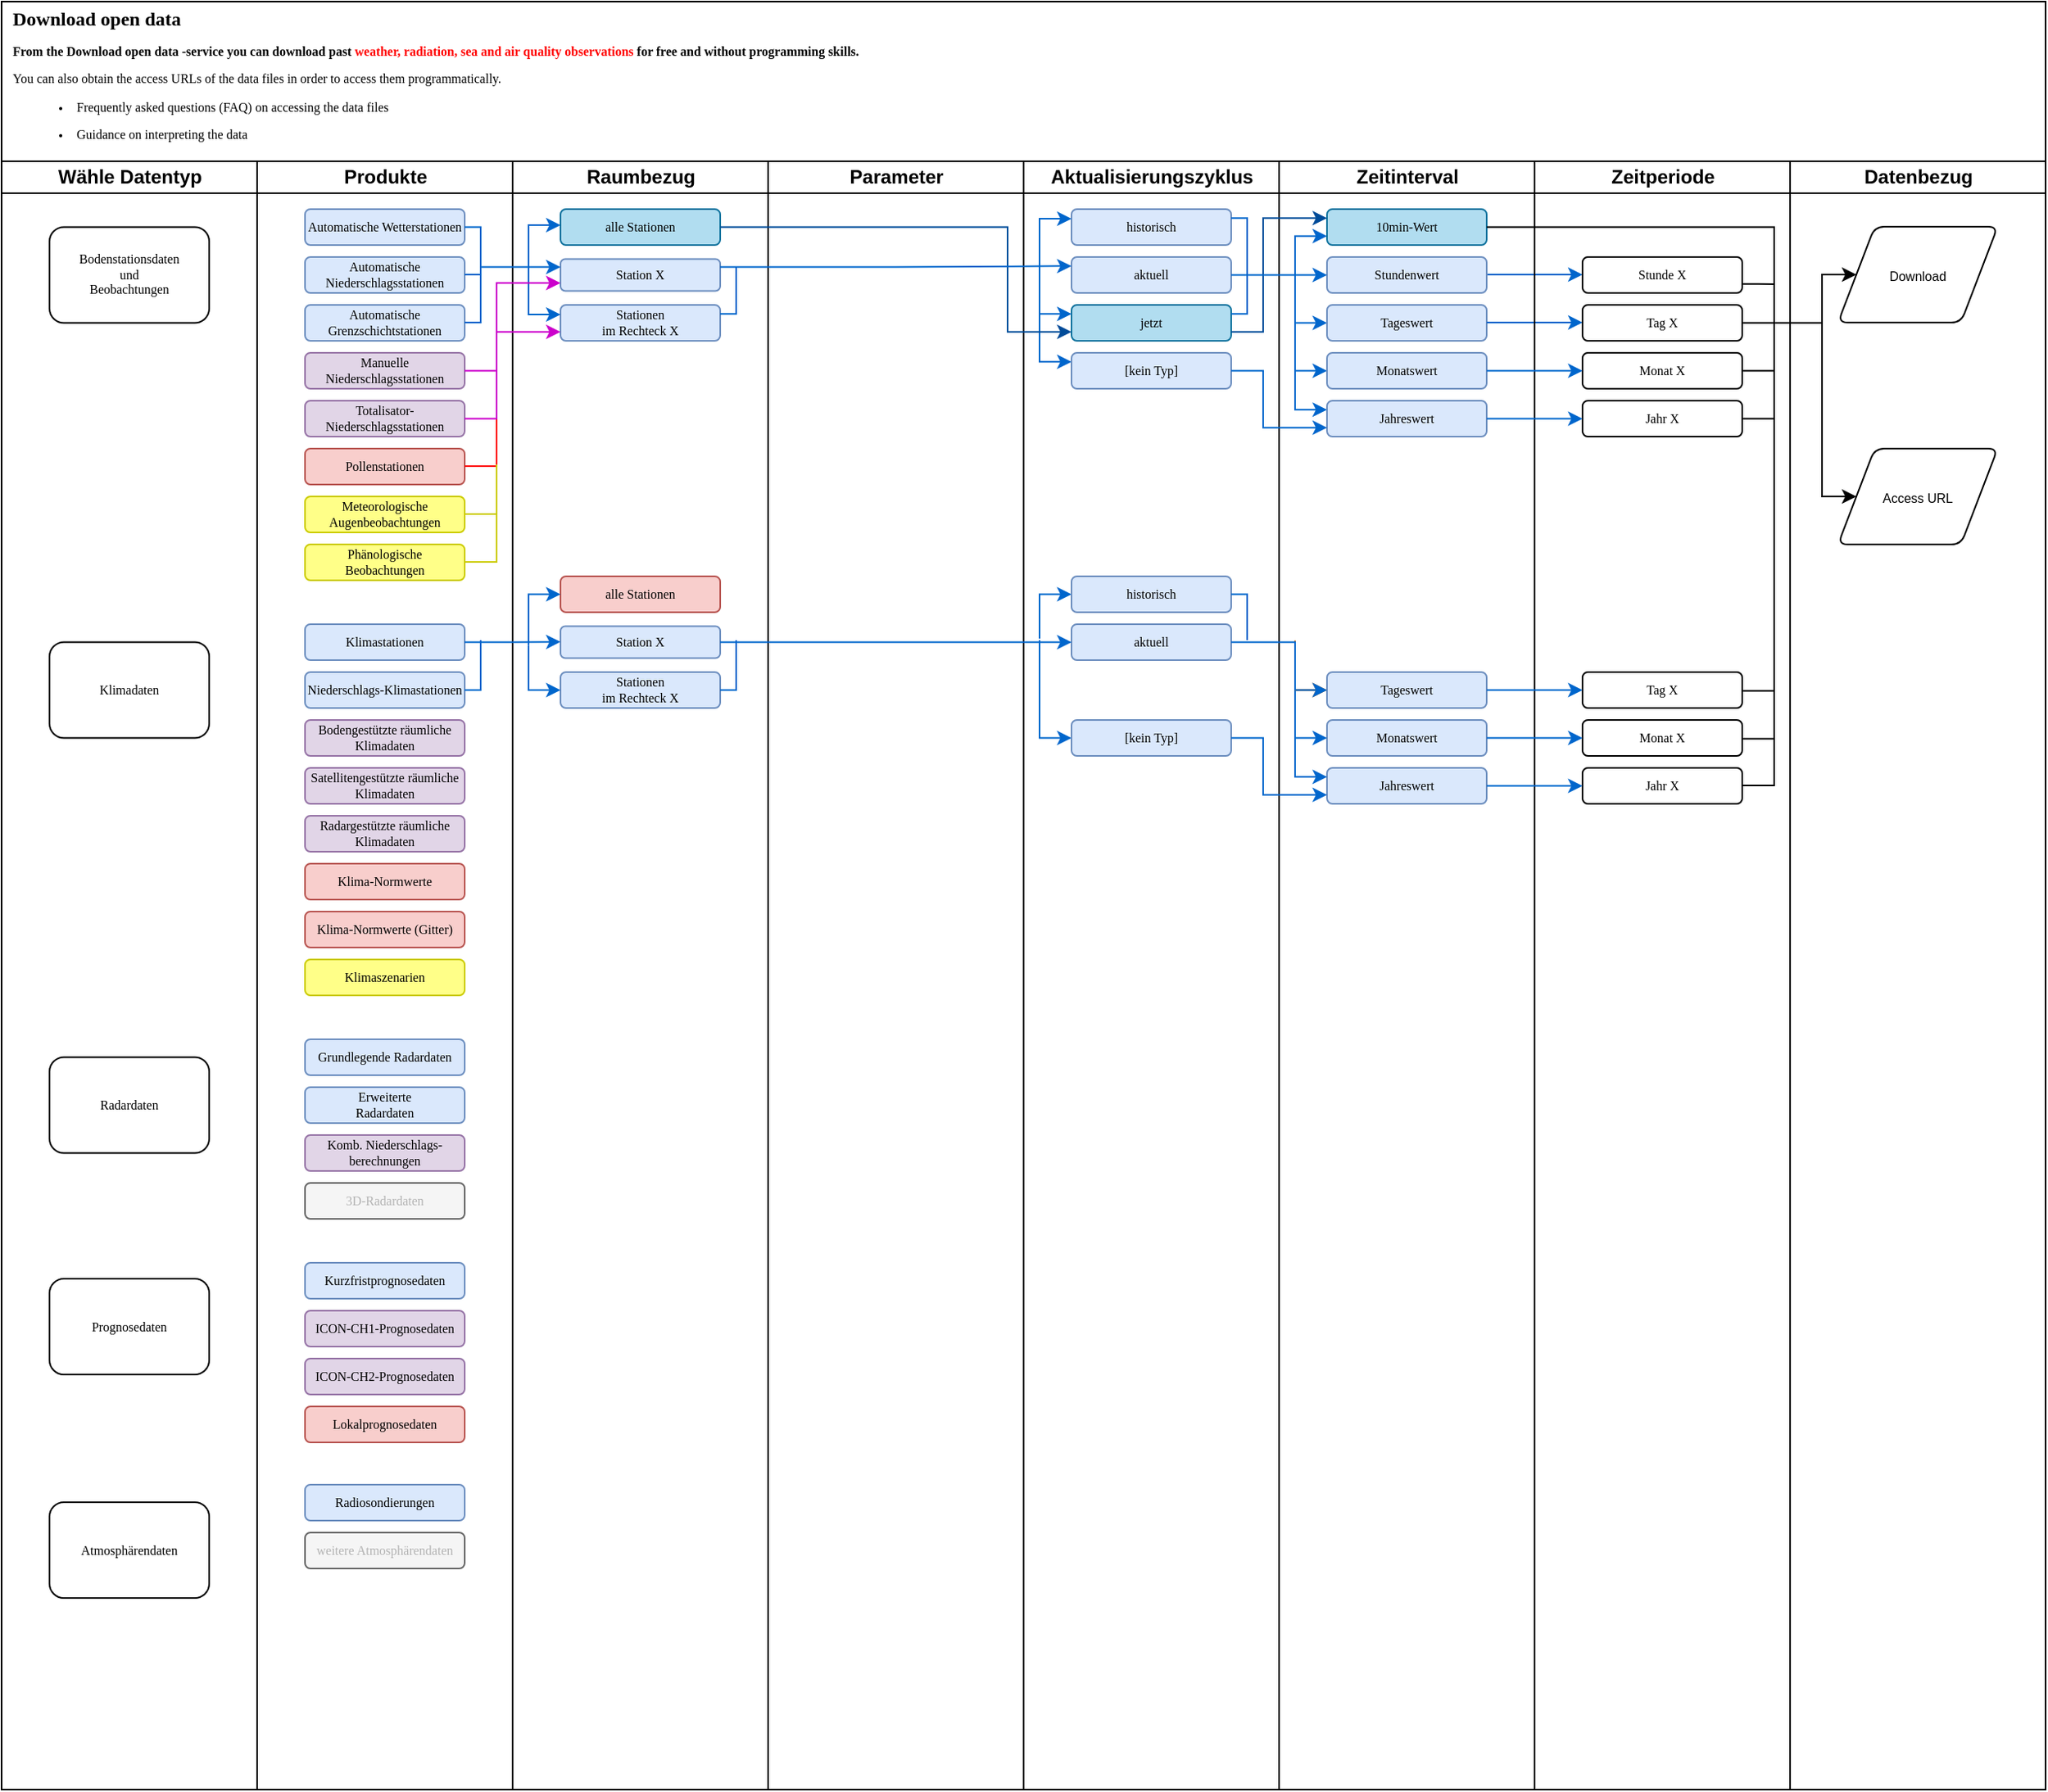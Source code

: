 <mxfile version="24.6.2" type="github">
  <diagram name="Page-1" id="74e2e168-ea6b-b213-b513-2b3c1d86103e">
    <mxGraphModel dx="713" dy="457" grid="1" gridSize="10" guides="1" tooltips="1" connect="1" arrows="1" fold="1" page="1" pageScale="1" pageWidth="1654" pageHeight="1169" background="none" math="0" shadow="0">
      <root>
        <mxCell id="0" />
        <mxCell id="1" parent="0" />
        <mxCell id="77e6c97f196da883-1" value="&lt;div align=&quot;left&quot; style=&quot;font-size: 12px;&quot;&gt;Download open data&lt;br&gt;&lt;/div&gt;&lt;div align=&quot;left&quot;&gt;&lt;div data-v-5ff86223=&quot;&quot; style=&quot;display:;&quot;&gt;&lt;p data-v-5ff86223=&quot;&quot;&gt;&lt;span data-v-5ff86223=&quot;&quot;&gt;From the&lt;/span&gt; Download open data -service&lt;strong data-v-5ff86223=&quot;&quot;&gt; you can download past &lt;font color=&quot;#ff0000&quot;&gt;weather, radiation, sea and air quality observations&lt;/font&gt; for free and without programming skills. &lt;/strong&gt;&lt;/p&gt;&lt;/div&gt; &lt;p data-v-5ff86223=&quot;&quot;&gt;&lt;span style=&quot;font-weight: normal;&quot;&gt;You can also obtain the access URLs of the data files in order to access them programmatically.&lt;br&gt;&lt;/span&gt;&lt;/p&gt;&lt;ul data-v-5ff86223=&quot;&quot;&gt;&lt;li data-v-5ff86223=&quot;&quot;&gt;&lt;p data-v-5ff86223=&quot;&quot;&gt;&lt;span style=&quot;font-weight: normal;&quot;&gt;Frequently asked questions (FAQ) on accessing the data files&lt;/span&gt;&lt;/p&gt;&lt;/li&gt;&lt;li data-v-5ff86223=&quot;&quot;&gt;&lt;p data-v-5ff86223=&quot;&quot;&gt;&lt;span style=&quot;font-weight: normal;&quot;&gt;Guidance on interpreting the data&lt;/span&gt;&lt;/p&gt;&lt;/li&gt;&lt;/ul&gt;&lt;/div&gt;" style="swimlane;html=1;childLayout=stackLayout;startSize=100;rounded=0;shadow=0;labelBackgroundColor=none;strokeWidth=1;fontFamily=Verdana;fontSize=8;align=left;spacingLeft=5;" parent="1" vertex="1">
          <mxGeometry x="110" y="40" width="1280" height="1120" as="geometry" />
        </mxCell>
        <mxCell id="77e6c97f196da883-2" value="Wähle Datentyp" style="swimlane;html=1;startSize=20;strokeColor=#000000;" parent="77e6c97f196da883-1" vertex="1">
          <mxGeometry y="100" width="160" height="1020" as="geometry">
            <mxRectangle y="20" width="40" height="730" as="alternateBounds" />
          </mxGeometry>
        </mxCell>
        <mxCell id="77e6c97f196da883-8" value="&lt;p&gt;Bodenstationsdaten &lt;br&gt;und &lt;br&gt;Beobachtungen&lt;/p&gt;" style="rounded=1;whiteSpace=wrap;html=1;shadow=0;labelBackgroundColor=none;strokeWidth=1;fontFamily=Verdana;fontSize=8;align=center;" parent="77e6c97f196da883-2" vertex="1">
          <mxGeometry x="30" y="41.25" width="100" height="60" as="geometry" />
        </mxCell>
        <mxCell id="77e6c97f196da883-9" value="Klimadaten" style="rounded=1;whiteSpace=wrap;html=1;shadow=0;labelBackgroundColor=none;strokeWidth=1;fontFamily=Verdana;fontSize=8;align=center;" parent="77e6c97f196da883-2" vertex="1">
          <mxGeometry x="30" y="301.25" width="100" height="60" as="geometry" />
        </mxCell>
        <mxCell id="77e6c97f196da883-10" value="Atmosphärendaten" style="rounded=1;whiteSpace=wrap;html=1;shadow=0;labelBackgroundColor=none;strokeWidth=1;fontFamily=Verdana;fontSize=8;align=center;" parent="77e6c97f196da883-2" vertex="1">
          <mxGeometry x="30" y="840" width="100" height="60" as="geometry" />
        </mxCell>
        <mxCell id="Gesd-R931Vldo4rdQ83H-10" value="Radardaten" style="rounded=1;whiteSpace=wrap;html=1;shadow=0;labelBackgroundColor=none;strokeWidth=1;fontFamily=Verdana;fontSize=8;align=center;" parent="77e6c97f196da883-2" vertex="1">
          <mxGeometry x="30" y="561.25" width="100" height="60" as="geometry" />
        </mxCell>
        <mxCell id="Gesd-R931Vldo4rdQ83H-11" value="Prognosedaten" style="rounded=1;whiteSpace=wrap;html=1;shadow=0;labelBackgroundColor=none;strokeWidth=1;fontFamily=Verdana;fontSize=8;align=center;" parent="77e6c97f196da883-2" vertex="1">
          <mxGeometry x="30" y="700" width="100" height="60" as="geometry" />
        </mxCell>
        <mxCell id="77e6c97f196da883-33" style="edgeStyle=orthogonalEdgeStyle;rounded=1;html=1;labelBackgroundColor=none;startArrow=none;startFill=0;startSize=5;endArrow=classicThin;endFill=1;endSize=5;jettySize=auto;orthogonalLoop=1;strokeWidth=1;fontFamily=Verdana;fontSize=8" parent="77e6c97f196da883-1" edge="1">
          <mxGeometry relative="1" as="geometry">
            <mxPoint x="440" y="370" as="sourcePoint" />
          </mxGeometry>
        </mxCell>
        <mxCell id="77e6c97f196da883-39" style="edgeStyle=orthogonalEdgeStyle;rounded=1;html=1;labelBackgroundColor=none;startArrow=none;startFill=0;startSize=5;endArrow=classicThin;endFill=1;endSize=5;jettySize=auto;orthogonalLoop=1;strokeWidth=1;fontFamily=Verdana;fontSize=8" parent="77e6c97f196da883-1" edge="1">
          <mxGeometry relative="1" as="geometry">
            <mxPoint x="830" y="770" as="targetPoint" />
          </mxGeometry>
        </mxCell>
        <mxCell id="77e6c97f196da883-40" style="edgeStyle=orthogonalEdgeStyle;rounded=1;html=1;labelBackgroundColor=none;startArrow=none;startFill=0;startSize=5;endArrow=classicThin;endFill=1;endSize=5;jettySize=auto;orthogonalLoop=1;strokeWidth=1;fontFamily=Verdana;fontSize=8" parent="77e6c97f196da883-1" edge="1">
          <mxGeometry relative="1" as="geometry">
            <mxPoint x="930" y="770" as="sourcePoint" />
          </mxGeometry>
        </mxCell>
        <mxCell id="107ba76e4e335f99-1" style="edgeStyle=orthogonalEdgeStyle;rounded=1;html=1;labelBackgroundColor=none;startArrow=none;startFill=0;startSize=5;endArrow=classicThin;endFill=1;endSize=5;jettySize=auto;orthogonalLoop=1;strokeWidth=1;fontFamily=Verdana;fontSize=8" parent="77e6c97f196da883-1" edge="1">
          <mxGeometry relative="1" as="geometry">
            <mxPoint x="610" y="530" as="sourcePoint" />
          </mxGeometry>
        </mxCell>
        <mxCell id="107ba76e4e335f99-2" style="edgeStyle=orthogonalEdgeStyle;rounded=1;html=1;labelBackgroundColor=none;startArrow=none;startFill=0;startSize=5;endArrow=classicThin;endFill=1;endSize=5;jettySize=auto;orthogonalLoop=1;strokeWidth=1;fontFamily=Verdana;fontSize=8" parent="77e6c97f196da883-1" edge="1">
          <mxGeometry relative="1" as="geometry">
            <Array as="points">
              <mxPoint x="660" y="610" />
              <mxPoint x="660" y="550" />
              <mxPoint x="400" y="550" />
            </Array>
            <mxPoint x="400" y="660" as="targetPoint" />
          </mxGeometry>
        </mxCell>
        <mxCell id="107ba76e4e335f99-3" style="edgeStyle=orthogonalEdgeStyle;rounded=1;html=1;labelBackgroundColor=none;startArrow=none;startFill=0;startSize=5;endArrow=classicThin;endFill=1;endSize=5;jettySize=auto;orthogonalLoop=1;strokeColor=#000000;strokeWidth=1;fontFamily=Verdana;fontSize=8;fontColor=#000000;" parent="77e6c97f196da883-1" edge="1">
          <mxGeometry relative="1" as="geometry">
            <mxPoint x="610" y="690" as="targetPoint" />
          </mxGeometry>
        </mxCell>
        <mxCell id="107ba76e4e335f99-6" style="edgeStyle=orthogonalEdgeStyle;rounded=1;html=1;labelBackgroundColor=none;startArrow=none;startFill=0;startSize=5;endArrow=classicThin;endFill=1;endSize=5;jettySize=auto;orthogonalLoop=1;strokeWidth=1;fontFamily=Verdana;fontSize=8" parent="77e6c97f196da883-1" edge="1">
          <mxGeometry relative="1" as="geometry">
            <mxPoint x="450" y="690" as="sourcePoint" />
          </mxGeometry>
        </mxCell>
        <mxCell id="77e6c97f196da883-3" value="Produkte" style="swimlane;html=1;startSize=20;strokeColor=#000000;" parent="77e6c97f196da883-1" vertex="1">
          <mxGeometry x="160" y="100" width="160" height="1020" as="geometry">
            <mxRectangle x="160" y="100" width="50" height="1020" as="alternateBounds" />
          </mxGeometry>
        </mxCell>
        <mxCell id="77e6c97f196da883-11" value="&lt;p&gt;Automatische Niederschlagsstationen&lt;/p&gt;" style="rounded=1;whiteSpace=wrap;html=1;shadow=0;labelBackgroundColor=none;strokeWidth=1;fontFamily=Verdana;fontSize=8;align=center;verticalAlign=middle;spacing=2;fillColor=#dae8fc;strokeColor=#6c8ebf;" parent="77e6c97f196da883-3" vertex="1">
          <mxGeometry x="30" y="60" width="100" height="22.5" as="geometry" />
        </mxCell>
        <mxCell id="Gesd-R931Vldo4rdQ83H-12" value="&lt;p&gt;Automatische Wetterstationen&lt;/p&gt;" style="rounded=1;whiteSpace=wrap;html=1;shadow=0;labelBackgroundColor=none;strokeWidth=1;fontFamily=Verdana;fontSize=8;align=center;verticalAlign=middle;spacing=2;fillColor=#dae8fc;strokeColor=#6c8ebf;" parent="77e6c97f196da883-3" vertex="1">
          <mxGeometry x="30" y="30" width="100" height="22.5" as="geometry" />
        </mxCell>
        <mxCell id="Gesd-R931Vldo4rdQ83H-13" value="&lt;p&gt;Automatische Grenzschichtstationen&lt;/p&gt;" style="rounded=1;whiteSpace=wrap;html=1;shadow=0;labelBackgroundColor=none;strokeWidth=1;fontFamily=Verdana;fontSize=8;align=center;verticalAlign=middle;spacing=2;fillColor=#dae8fc;strokeColor=#6c8ebf;" parent="77e6c97f196da883-3" vertex="1">
          <mxGeometry x="30" y="90" width="100" height="22.5" as="geometry" />
        </mxCell>
        <mxCell id="Gesd-R931Vldo4rdQ83H-14" value="&lt;p&gt;Manuelle Niederschlagsstationen&lt;/p&gt;" style="rounded=1;whiteSpace=wrap;html=1;shadow=0;labelBackgroundColor=none;strokeWidth=1;fontFamily=Verdana;fontSize=8;align=center;verticalAlign=middle;spacing=2;fillColor=#e1d5e7;strokeColor=#9673a6;" parent="77e6c97f196da883-3" vertex="1">
          <mxGeometry x="30" y="120" width="100" height="22.5" as="geometry" />
        </mxCell>
        <mxCell id="Gesd-R931Vldo4rdQ83H-15" value="&lt;p&gt;Totalisator- Niederschlagsstationen&lt;/p&gt;&lt;p&gt;&lt;/p&gt;" style="rounded=1;whiteSpace=wrap;html=1;shadow=0;labelBackgroundColor=none;strokeWidth=1;fontFamily=Verdana;fontSize=8;align=center;verticalAlign=middle;spacing=2;fillColor=#e1d5e7;strokeColor=#9673a6;" parent="77e6c97f196da883-3" vertex="1">
          <mxGeometry x="30" y="150" width="100" height="22.5" as="geometry" />
        </mxCell>
        <mxCell id="Gesd-R931Vldo4rdQ83H-16" value="Pollenstationen" style="rounded=1;whiteSpace=wrap;html=1;shadow=0;labelBackgroundColor=none;strokeWidth=1;fontFamily=Verdana;fontSize=8;align=center;verticalAlign=middle;spacing=2;fillColor=#f8cecc;strokeColor=#b85450;" parent="77e6c97f196da883-3" vertex="1">
          <mxGeometry x="30" y="180" width="100" height="22.5" as="geometry" />
        </mxCell>
        <mxCell id="Gesd-R931Vldo4rdQ83H-17" value="&lt;p&gt;Meteorologische Augenbeobachtungen&lt;br&gt;&lt;/p&gt;&lt;p&gt;&lt;/p&gt;" style="rounded=1;whiteSpace=wrap;html=1;shadow=0;labelBackgroundColor=none;strokeWidth=1;fontFamily=Verdana;fontSize=8;align=center;verticalAlign=middle;spacing=2;fillColor=#ffff88;strokeColor=#CCCC00;" parent="77e6c97f196da883-3" vertex="1">
          <mxGeometry x="30" y="210" width="100" height="22.5" as="geometry" />
        </mxCell>
        <mxCell id="Gesd-R931Vldo4rdQ83H-18" value="Phänologische Beobachtungen" style="rounded=1;whiteSpace=wrap;html=1;shadow=0;labelBackgroundColor=none;strokeWidth=1;fontFamily=Verdana;fontSize=8;align=center;verticalAlign=middle;spacing=2;fillColor=#ffff88;strokeColor=#CCCC00;" parent="77e6c97f196da883-3" vertex="1">
          <mxGeometry x="30" y="240" width="100" height="22.5" as="geometry" />
        </mxCell>
        <mxCell id="Gesd-R931Vldo4rdQ83H-27" value="Niederschlags-Klimastationen" style="rounded=1;whiteSpace=wrap;html=1;shadow=0;labelBackgroundColor=none;strokeWidth=1;fontFamily=Verdana;fontSize=8;align=center;verticalAlign=middle;spacing=2;fillColor=#dae8fc;strokeColor=#6c8ebf;" parent="77e6c97f196da883-3" vertex="1">
          <mxGeometry x="30" y="320" width="100" height="22.5" as="geometry" />
        </mxCell>
        <mxCell id="Gesd-R931Vldo4rdQ83H-28" value="&lt;p&gt;Klimastationen&lt;/p&gt;" style="rounded=1;whiteSpace=wrap;html=1;shadow=0;labelBackgroundColor=none;strokeWidth=1;fontFamily=Verdana;fontSize=8;align=center;verticalAlign=middle;spacing=2;fillColor=#dae8fc;strokeColor=#6c8ebf;" parent="77e6c97f196da883-3" vertex="1">
          <mxGeometry x="30" y="290" width="100" height="22.5" as="geometry" />
        </mxCell>
        <mxCell id="Gesd-R931Vldo4rdQ83H-29" value="&lt;p&gt;Bodengestützte räumliche Klimadaten&lt;br&gt;&lt;/p&gt;" style="rounded=1;whiteSpace=wrap;html=1;shadow=0;labelBackgroundColor=none;strokeWidth=1;fontFamily=Verdana;fontSize=8;align=center;verticalAlign=middle;spacing=2;fillColor=#e1d5e7;strokeColor=#9673a6;" parent="77e6c97f196da883-3" vertex="1">
          <mxGeometry x="30" y="350" width="100" height="22.5" as="geometry" />
        </mxCell>
        <mxCell id="Gesd-R931Vldo4rdQ83H-30" value="&lt;p&gt;Satellitengestützte räumliche Klimadaten&lt;/p&gt;" style="rounded=1;whiteSpace=wrap;html=1;shadow=0;labelBackgroundColor=none;strokeWidth=1;fontFamily=Verdana;fontSize=8;align=center;verticalAlign=middle;spacing=2;fillColor=#e1d5e7;strokeColor=#9673a6;" parent="77e6c97f196da883-3" vertex="1">
          <mxGeometry x="30" y="380" width="100" height="22.5" as="geometry" />
        </mxCell>
        <mxCell id="Gesd-R931Vldo4rdQ83H-31" value="&lt;p&gt;Radargestützte räumliche Klimadaten&lt;/p&gt;&lt;p&gt;&lt;/p&gt;" style="rounded=1;whiteSpace=wrap;html=1;shadow=0;labelBackgroundColor=none;strokeWidth=1;fontFamily=Verdana;fontSize=8;align=center;verticalAlign=middle;spacing=2;fillColor=#e1d5e7;strokeColor=#9673a6;" parent="77e6c97f196da883-3" vertex="1">
          <mxGeometry x="30" y="410" width="100" height="22.5" as="geometry" />
        </mxCell>
        <mxCell id="Gesd-R931Vldo4rdQ83H-32" value="Klima-Normwerte" style="rounded=1;whiteSpace=wrap;html=1;shadow=0;labelBackgroundColor=none;strokeWidth=1;fontFamily=Verdana;fontSize=8;align=center;verticalAlign=middle;spacing=2;fillColor=#f8cecc;strokeColor=#b85450;" parent="77e6c97f196da883-3" vertex="1">
          <mxGeometry x="30" y="440" width="100" height="22.5" as="geometry" />
        </mxCell>
        <mxCell id="Gesd-R931Vldo4rdQ83H-33" value="&lt;p&gt;Klima-Normwerte (Gitter) &lt;br&gt;&lt;/p&gt;&lt;p&gt;&lt;/p&gt;" style="rounded=1;whiteSpace=wrap;html=1;shadow=0;labelBackgroundColor=none;strokeWidth=1;fontFamily=Verdana;fontSize=8;align=center;verticalAlign=middle;spacing=2;fillColor=#f8cecc;strokeColor=#b85450;" parent="77e6c97f196da883-3" vertex="1">
          <mxGeometry x="30" y="470" width="100" height="22.5" as="geometry" />
        </mxCell>
        <mxCell id="Gesd-R931Vldo4rdQ83H-34" value="Klimaszenarien" style="rounded=1;whiteSpace=wrap;html=1;shadow=0;labelBackgroundColor=none;strokeWidth=1;fontFamily=Verdana;fontSize=8;align=center;verticalAlign=middle;spacing=2;fillColor=#ffff88;strokeColor=#CCCC00;" parent="77e6c97f196da883-3" vertex="1">
          <mxGeometry x="30" y="500" width="100" height="22.5" as="geometry" />
        </mxCell>
        <mxCell id="Gesd-R931Vldo4rdQ83H-45" value="Erweiterte &lt;br&gt;Radardaten" style="rounded=1;whiteSpace=wrap;html=1;shadow=0;labelBackgroundColor=none;strokeWidth=1;fontFamily=Verdana;fontSize=8;align=center;verticalAlign=middle;spacing=2;fillColor=#dae8fc;strokeColor=#6c8ebf;" parent="77e6c97f196da883-3" vertex="1">
          <mxGeometry x="30" y="580" width="100" height="22.5" as="geometry" />
        </mxCell>
        <mxCell id="Gesd-R931Vldo4rdQ83H-46" value="&lt;p&gt;Grundlegende Radardaten&lt;br&gt;&lt;/p&gt;" style="rounded=1;whiteSpace=wrap;html=1;shadow=0;labelBackgroundColor=none;strokeWidth=1;fontFamily=Verdana;fontSize=8;align=center;verticalAlign=middle;spacing=2;fillColor=#dae8fc;strokeColor=#6c8ebf;" parent="77e6c97f196da883-3" vertex="1">
          <mxGeometry x="30" y="550" width="100" height="22.5" as="geometry" />
        </mxCell>
        <mxCell id="Gesd-R931Vldo4rdQ83H-47" value="&lt;p&gt;Komb. Niederschlags-berechnungen&lt;br&gt;&lt;/p&gt;" style="rounded=1;whiteSpace=wrap;html=1;shadow=0;labelBackgroundColor=none;strokeWidth=1;fontFamily=Verdana;fontSize=8;align=center;verticalAlign=middle;spacing=2;fillColor=#e1d5e7;strokeColor=#9673a6;" parent="77e6c97f196da883-3" vertex="1">
          <mxGeometry x="30" y="610" width="100" height="22.5" as="geometry" />
        </mxCell>
        <mxCell id="Gesd-R931Vldo4rdQ83H-48" value="&lt;font color=&quot;#b3b3b3&quot;&gt;3D-Radardaten&lt;/font&gt;" style="rounded=1;whiteSpace=wrap;html=1;shadow=0;labelBackgroundColor=none;strokeWidth=1;fontFamily=Verdana;fontSize=8;align=center;verticalAlign=middle;spacing=2;strokeColor=#666666;fillColor=#f5f5f5;fontColor=#333333;" parent="77e6c97f196da883-3" vertex="1">
          <mxGeometry x="30" y="640" width="100" height="22.5" as="geometry" />
        </mxCell>
        <mxCell id="Gesd-R931Vldo4rdQ83H-53" value="ICON-CH1-Prognosedaten" style="rounded=1;whiteSpace=wrap;html=1;shadow=0;labelBackgroundColor=none;strokeWidth=1;fontFamily=Verdana;fontSize=8;align=center;verticalAlign=middle;spacing=2;fillColor=#e1d5e7;strokeColor=#9673a6;" parent="77e6c97f196da883-3" vertex="1">
          <mxGeometry x="30" y="720" width="100" height="22.5" as="geometry" />
        </mxCell>
        <mxCell id="Gesd-R931Vldo4rdQ83H-54" value="&lt;p&gt;Kurzfristprognosedaten&lt;/p&gt;" style="rounded=1;whiteSpace=wrap;html=1;shadow=0;labelBackgroundColor=none;strokeWidth=1;fontFamily=Verdana;fontSize=8;align=center;verticalAlign=middle;spacing=2;fillColor=#dae8fc;strokeColor=#6c8ebf;" parent="77e6c97f196da883-3" vertex="1">
          <mxGeometry x="30" y="690" width="100" height="22.5" as="geometry" />
        </mxCell>
        <mxCell id="Gesd-R931Vldo4rdQ83H-55" value="&lt;p&gt;ICON-CH2-Prognosedaten&lt;/p&gt;" style="rounded=1;whiteSpace=wrap;html=1;shadow=0;labelBackgroundColor=none;strokeWidth=1;fontFamily=Verdana;fontSize=8;align=center;verticalAlign=middle;spacing=2;fillColor=#e1d5e7;strokeColor=#9673a6;" parent="77e6c97f196da883-3" vertex="1">
          <mxGeometry x="30" y="750" width="100" height="22.5" as="geometry" />
        </mxCell>
        <mxCell id="Gesd-R931Vldo4rdQ83H-56" value="&lt;p&gt;Lokalprognosedaten&lt;/p&gt;" style="rounded=1;whiteSpace=wrap;html=1;shadow=0;labelBackgroundColor=none;strokeWidth=1;fontFamily=Verdana;fontSize=8;align=center;verticalAlign=middle;spacing=2;fillColor=#f8cecc;strokeColor=#b85450;" parent="77e6c97f196da883-3" vertex="1">
          <mxGeometry x="30" y="780" width="100" height="22.5" as="geometry" />
        </mxCell>
        <mxCell id="Gesd-R931Vldo4rdQ83H-61" value="Radiosondierungen" style="rounded=1;whiteSpace=wrap;html=1;shadow=0;labelBackgroundColor=none;strokeWidth=1;fontFamily=Verdana;fontSize=8;align=center;verticalAlign=middle;spacing=2;fillColor=#dae8fc;strokeColor=#6c8ebf;" parent="77e6c97f196da883-3" vertex="1">
          <mxGeometry x="30" y="829" width="100" height="22.5" as="geometry" />
        </mxCell>
        <mxCell id="Gesd-R931Vldo4rdQ83H-62" value="&lt;font color=&quot;#b3b3b3&quot;&gt;weitere Atmosphärendaten&lt;br&gt;&lt;/font&gt;" style="rounded=1;whiteSpace=wrap;html=1;shadow=0;labelBackgroundColor=none;strokeWidth=1;fontFamily=Verdana;fontSize=8;align=center;verticalAlign=middle;spacing=2;strokeColor=#666666;fillColor=#f5f5f5;fontColor=#333333;" parent="77e6c97f196da883-3" vertex="1">
          <mxGeometry x="30" y="859" width="100" height="22.5" as="geometry" />
        </mxCell>
        <mxCell id="Gesd-R931Vldo4rdQ83H-175" value="" style="edgeStyle=orthogonalEdgeStyle;rounded=0;orthogonalLoop=1;jettySize=auto;html=1;strokeColor=#0066CC;exitX=1;exitY=0.5;exitDx=0;exitDy=0;endArrow=none;endFill=0;" parent="77e6c97f196da883-3" edge="1">
          <mxGeometry relative="1" as="geometry">
            <mxPoint x="130" y="101" as="sourcePoint" />
            <mxPoint x="140" y="60" as="targetPoint" />
            <Array as="points">
              <mxPoint x="140" y="101" />
            </Array>
          </mxGeometry>
        </mxCell>
        <mxCell id="Gesd-R931Vldo4rdQ83H-176" value="" style="edgeStyle=orthogonalEdgeStyle;rounded=0;orthogonalLoop=1;jettySize=auto;html=1;strokeColor=#0066CC;exitX=1;exitY=0.5;exitDx=0;exitDy=0;endArrow=none;endFill=0;" parent="77e6c97f196da883-3" edge="1">
          <mxGeometry relative="1" as="geometry">
            <mxPoint x="130" y="71" as="sourcePoint" />
            <mxPoint x="140" y="70" as="targetPoint" />
            <Array as="points">
              <mxPoint x="140" y="71" />
            </Array>
          </mxGeometry>
        </mxCell>
        <mxCell id="oGBFjUHGQKqJgaGiteJu-1" value="" style="edgeStyle=orthogonalEdgeStyle;rounded=0;orthogonalLoop=1;jettySize=auto;html=1;strokeColor=#FF0000;exitX=1;exitY=0.5;exitDx=0;exitDy=0;endArrow=none;endFill=0;" edge="1" parent="77e6c97f196da883-3">
          <mxGeometry relative="1" as="geometry">
            <mxPoint x="130" y="191" as="sourcePoint" />
            <mxPoint x="150" y="160" as="targetPoint" />
            <Array as="points">
              <mxPoint x="150" y="191" />
            </Array>
          </mxGeometry>
        </mxCell>
        <mxCell id="oGBFjUHGQKqJgaGiteJu-2" value="" style="edgeStyle=orthogonalEdgeStyle;rounded=0;orthogonalLoop=1;jettySize=auto;html=1;strokeColor=#CCCC00;exitX=1;exitY=0.5;exitDx=0;exitDy=0;endArrow=none;endFill=0;" edge="1" parent="77e6c97f196da883-3">
          <mxGeometry relative="1" as="geometry">
            <mxPoint x="130" y="221" as="sourcePoint" />
            <mxPoint x="150" y="190" as="targetPoint" />
            <Array as="points">
              <mxPoint x="150" y="221" />
            </Array>
          </mxGeometry>
        </mxCell>
        <mxCell id="oGBFjUHGQKqJgaGiteJu-3" value="" style="edgeStyle=orthogonalEdgeStyle;rounded=0;orthogonalLoop=1;jettySize=auto;html=1;strokeColor=#CCCC00;exitX=1;exitY=0.5;exitDx=0;exitDy=0;endArrow=none;endFill=0;" edge="1" parent="77e6c97f196da883-3">
          <mxGeometry relative="1" as="geometry">
            <mxPoint x="130" y="251" as="sourcePoint" />
            <mxPoint x="150" y="220" as="targetPoint" />
            <Array as="points">
              <mxPoint x="150" y="251" />
            </Array>
          </mxGeometry>
        </mxCell>
        <mxCell id="oGBFjUHGQKqJgaGiteJu-6" value="" style="edgeStyle=orthogonalEdgeStyle;rounded=0;orthogonalLoop=1;jettySize=auto;html=1;strokeColor=#0066CC;exitX=1;exitY=0.5;exitDx=0;exitDy=0;endArrow=none;endFill=0;" edge="1" parent="77e6c97f196da883-3" source="Gesd-R931Vldo4rdQ83H-27">
          <mxGeometry relative="1" as="geometry">
            <mxPoint x="130" y="331" as="sourcePoint" />
            <mxPoint x="140" y="300" as="targetPoint" />
            <Array as="points">
              <mxPoint x="140" y="331" />
            </Array>
          </mxGeometry>
        </mxCell>
        <mxCell id="77e6c97f196da883-4" value="Raumbezug" style="swimlane;html=1;startSize=20;strokeColor=#000000;" parent="77e6c97f196da883-1" vertex="1">
          <mxGeometry x="320" y="100" width="160" height="1020" as="geometry">
            <mxRectangle x="320" y="100" width="40" height="1020" as="alternateBounds" />
          </mxGeometry>
        </mxCell>
        <mxCell id="77e6c97f196da883-29" style="edgeStyle=orthogonalEdgeStyle;rounded=1;html=1;labelBackgroundColor=none;startArrow=none;startFill=0;startSize=5;endArrow=classicThin;endFill=1;endSize=5;jettySize=auto;orthogonalLoop=1;strokeWidth=1;fontFamily=Verdana;fontSize=8" parent="77e6c97f196da883-4" edge="1">
          <mxGeometry relative="1" as="geometry">
            <mxPoint x="80" y="220" as="sourcePoint" />
          </mxGeometry>
        </mxCell>
        <mxCell id="Gesd-R931Vldo4rdQ83H-116" value="alle Stationen" style="rounded=1;whiteSpace=wrap;html=1;shadow=0;labelBackgroundColor=none;strokeWidth=1;fontFamily=Verdana;fontSize=8;align=center;verticalAlign=middle;spacing=2;fillColor=#b1ddf0;strokeColor=#10739e;" parent="77e6c97f196da883-4" vertex="1">
          <mxGeometry x="30" y="30" width="100" height="22.5" as="geometry" />
        </mxCell>
        <mxCell id="Gesd-R931Vldo4rdQ83H-112" value="Station X" style="rounded=1;whiteSpace=wrap;html=1;shadow=0;labelBackgroundColor=none;strokeWidth=1;fontFamily=Verdana;fontSize=8;align=center;verticalAlign=middle;spacing=2;fillColor=#dae8fc;strokeColor=#6c8ebf;" parent="77e6c97f196da883-4" vertex="1">
          <mxGeometry x="30" y="61.25" width="100" height="20" as="geometry" />
        </mxCell>
        <mxCell id="Gesd-R931Vldo4rdQ83H-111" value="Stationen&lt;br&gt;im Rechteck X" style="rounded=1;whiteSpace=wrap;html=1;shadow=0;labelBackgroundColor=none;strokeWidth=1;fontFamily=Verdana;fontSize=8;align=center;verticalAlign=middle;spacing=2;fillColor=#dae8fc;strokeColor=#6c8ebf;" parent="77e6c97f196da883-4" vertex="1">
          <mxGeometry x="30" y="90" width="100" height="22.5" as="geometry" />
        </mxCell>
        <mxCell id="Gesd-R931Vldo4rdQ83H-170" value="" style="edgeStyle=orthogonalEdgeStyle;rounded=0;orthogonalLoop=1;jettySize=auto;html=1;entryX=0;entryY=0.25;entryDx=0;entryDy=0;strokeColor=#0066CC;" parent="77e6c97f196da883-4" edge="1" target="Gesd-R931Vldo4rdQ83H-111">
          <mxGeometry relative="1" as="geometry">
            <mxPoint x="10" y="70" as="sourcePoint" />
            <mxPoint x="30" y="100" as="targetPoint" />
            <Array as="points">
              <mxPoint x="10" y="96" />
              <mxPoint x="30" y="96" />
            </Array>
          </mxGeometry>
        </mxCell>
        <mxCell id="oGBFjUHGQKqJgaGiteJu-7" value="alle Stationen" style="rounded=1;whiteSpace=wrap;html=1;shadow=0;labelBackgroundColor=none;strokeWidth=1;fontFamily=Verdana;fontSize=8;align=center;verticalAlign=middle;spacing=2;fillColor=#f8cecc;strokeColor=#b85450;" vertex="1" parent="77e6c97f196da883-4">
          <mxGeometry x="30" y="260" width="100" height="22.5" as="geometry" />
        </mxCell>
        <mxCell id="oGBFjUHGQKqJgaGiteJu-8" value="Station X" style="rounded=1;whiteSpace=wrap;html=1;shadow=0;labelBackgroundColor=none;strokeWidth=1;fontFamily=Verdana;fontSize=8;align=center;verticalAlign=middle;spacing=2;fillColor=#dae8fc;strokeColor=#6c8ebf;" vertex="1" parent="77e6c97f196da883-4">
          <mxGeometry x="30" y="291.25" width="100" height="20" as="geometry" />
        </mxCell>
        <mxCell id="oGBFjUHGQKqJgaGiteJu-9" value="Stationen&lt;br&gt;im Rechteck X" style="rounded=1;whiteSpace=wrap;html=1;shadow=0;labelBackgroundColor=none;strokeWidth=1;fontFamily=Verdana;fontSize=8;align=center;verticalAlign=middle;spacing=2;fillColor=#dae8fc;strokeColor=#6c8ebf;" vertex="1" parent="77e6c97f196da883-4">
          <mxGeometry x="30" y="320" width="100" height="22.5" as="geometry" />
        </mxCell>
        <mxCell id="oGBFjUHGQKqJgaGiteJu-10" value="" style="edgeStyle=orthogonalEdgeStyle;rounded=0;orthogonalLoop=1;jettySize=auto;html=1;entryX=0;entryY=0.5;entryDx=0;entryDy=0;strokeColor=#0066CC;" edge="1" parent="77e6c97f196da883-4" target="oGBFjUHGQKqJgaGiteJu-9">
          <mxGeometry relative="1" as="geometry">
            <mxPoint x="10" y="303.25" as="sourcePoint" />
            <mxPoint x="30" y="329.25" as="targetPoint" />
            <Array as="points">
              <mxPoint x="10" y="331" />
            </Array>
          </mxGeometry>
        </mxCell>
        <mxCell id="oGBFjUHGQKqJgaGiteJu-11" value="" style="edgeStyle=orthogonalEdgeStyle;rounded=0;orthogonalLoop=1;jettySize=auto;html=1;strokeColor=#0066CC;entryX=0;entryY=0.5;entryDx=0;entryDy=0;" edge="1" parent="77e6c97f196da883-4" target="oGBFjUHGQKqJgaGiteJu-7">
          <mxGeometry relative="1" as="geometry">
            <mxPoint x="10" y="303.25" as="sourcePoint" />
            <mxPoint x="30" y="273.25" as="targetPoint" />
            <Array as="points">
              <mxPoint x="10" y="271" />
            </Array>
          </mxGeometry>
        </mxCell>
        <mxCell id="Gesd-R931Vldo4rdQ83H-172" value="" style="edgeStyle=orthogonalEdgeStyle;rounded=0;orthogonalLoop=1;jettySize=auto;html=1;strokeColor=#0066CC;exitX=1;exitY=0.25;exitDx=0;exitDy=0;endArrow=none;endFill=0;" parent="77e6c97f196da883-4" source="Gesd-R931Vldo4rdQ83H-111" edge="1">
          <mxGeometry relative="1" as="geometry">
            <mxPoint x="130" y="92.5" as="sourcePoint" />
            <mxPoint x="140" y="66" as="targetPoint" />
            <Array as="points">
              <mxPoint x="140" y="96" />
            </Array>
          </mxGeometry>
        </mxCell>
        <mxCell id="77e6c97f196da883-5" value="Parameter" style="swimlane;html=1;startSize=20;" parent="77e6c97f196da883-1" vertex="1">
          <mxGeometry x="480" y="100" width="160" height="1020" as="geometry">
            <mxRectangle x="480" y="100" width="40" height="1020" as="alternateBounds" />
          </mxGeometry>
        </mxCell>
        <mxCell id="77e6c97f196da883-34" style="edgeStyle=orthogonalEdgeStyle;rounded=1;html=1;labelBackgroundColor=none;startArrow=none;startFill=0;startSize=5;endArrow=classicThin;endFill=1;endSize=5;jettySize=auto;orthogonalLoop=1;strokeColor=#000000;strokeWidth=1;fontFamily=Verdana;fontSize=8;fontColor=#000000;" parent="77e6c97f196da883-5" edge="1">
          <mxGeometry relative="1" as="geometry">
            <mxPoint x="80" y="300" as="sourcePoint" />
          </mxGeometry>
        </mxCell>
        <mxCell id="77e6c97f196da883-35" style="edgeStyle=orthogonalEdgeStyle;rounded=1;html=1;labelBackgroundColor=none;startArrow=none;startFill=0;startSize=5;endArrow=classicThin;endFill=1;endSize=5;jettySize=auto;orthogonalLoop=1;strokeWidth=1;fontFamily=Verdana;fontSize=8" parent="77e6c97f196da883-5" edge="1">
          <mxGeometry relative="1" as="geometry">
            <mxPoint x="80" y="380" as="sourcePoint" />
          </mxGeometry>
        </mxCell>
        <mxCell id="77e6c97f196da883-36" style="edgeStyle=orthogonalEdgeStyle;rounded=1;html=1;labelBackgroundColor=none;startArrow=none;startFill=0;startSize=5;endArrow=classicThin;endFill=1;endSize=5;jettySize=auto;orthogonalLoop=1;strokeWidth=1;fontFamily=Verdana;fontSize=8" parent="77e6c97f196da883-5" edge="1">
          <mxGeometry relative="1" as="geometry">
            <mxPoint x="80" y="620" as="sourcePoint" />
          </mxGeometry>
        </mxCell>
        <mxCell id="Gesd-R931Vldo4rdQ83H-145" value="" style="edgeStyle=orthogonalEdgeStyle;rounded=0;orthogonalLoop=1;jettySize=auto;html=1;strokeColor=#0066CC;entryX=0;entryY=0.25;entryDx=0;entryDy=0;" parent="77e6c97f196da883-5" target="Gesd-R931Vldo4rdQ83H-134" edge="1">
          <mxGeometry relative="1" as="geometry">
            <mxPoint x="170" y="90" as="sourcePoint" />
            <mxPoint x="30" y="126" as="targetPoint" />
            <Array as="points">
              <mxPoint x="170" y="126" />
            </Array>
          </mxGeometry>
        </mxCell>
        <mxCell id="Gesd-R931Vldo4rdQ83H-146" value="" style="edgeStyle=orthogonalEdgeStyle;rounded=0;orthogonalLoop=1;jettySize=auto;html=1;strokeColor=#0066CC;entryX=0;entryY=0.5;entryDx=0;entryDy=0;" parent="77e6c97f196da883-5" target="Gesd-R931Vldo4rdQ83H-76" edge="1">
          <mxGeometry relative="1" as="geometry">
            <mxPoint x="330" y="100" as="sourcePoint" />
            <mxPoint x="190" y="131" as="targetPoint" />
            <Array as="points">
              <mxPoint x="330" y="131" />
            </Array>
          </mxGeometry>
        </mxCell>
        <mxCell id="Gesd-R931Vldo4rdQ83H-148" value="" style="edgeStyle=orthogonalEdgeStyle;rounded=0;orthogonalLoop=1;jettySize=auto;html=1;strokeColor=#0066CC;entryX=0;entryY=0.75;entryDx=0;entryDy=0;" parent="77e6c97f196da883-5" target="Gesd-R931Vldo4rdQ83H-74" edge="1">
          <mxGeometry relative="1" as="geometry">
            <mxPoint x="330" y="70" as="sourcePoint" />
            <mxPoint x="190" y="41" as="targetPoint" />
            <Array as="points">
              <mxPoint x="330" y="47" />
            </Array>
          </mxGeometry>
        </mxCell>
        <mxCell id="Gesd-R931Vldo4rdQ83H-149" value="" style="edgeStyle=orthogonalEdgeStyle;rounded=0;orthogonalLoop=1;jettySize=auto;html=1;strokeColor=#0066CC;entryX=0;entryY=0.5;entryDx=0;entryDy=0;" parent="77e6c97f196da883-5" target="Gesd-R931Vldo4rdQ83H-75" edge="1">
          <mxGeometry relative="1" as="geometry">
            <mxPoint x="330" y="70" as="sourcePoint" />
            <mxPoint x="190" y="96" as="targetPoint" />
            <Array as="points">
              <mxPoint x="330" y="70" />
              <mxPoint x="330" y="101" />
            </Array>
          </mxGeometry>
        </mxCell>
        <mxCell id="oGBFjUHGQKqJgaGiteJu-22" value="" style="edgeStyle=orthogonalEdgeStyle;rounded=0;orthogonalLoop=1;jettySize=auto;html=1;strokeColor=#0066CC;entryX=0;entryY=0.5;entryDx=0;entryDy=0;" edge="1" parent="77e6c97f196da883-5" target="oGBFjUHGQKqJgaGiteJu-14">
          <mxGeometry relative="1" as="geometry">
            <mxPoint x="170" y="300" as="sourcePoint" />
            <mxPoint x="190" y="360" as="targetPoint" />
            <Array as="points">
              <mxPoint x="170" y="361" />
            </Array>
          </mxGeometry>
        </mxCell>
        <mxCell id="oGBFjUHGQKqJgaGiteJu-24" value="" style="edgeStyle=orthogonalEdgeStyle;rounded=0;orthogonalLoop=1;jettySize=auto;html=1;strokeColor=#0066CC;entryX=0;entryY=0.5;entryDx=0;entryDy=0;" edge="1" parent="77e6c97f196da883-5" target="oGBFjUHGQKqJgaGiteJu-13">
          <mxGeometry relative="1" as="geometry">
            <mxPoint x="170" y="299" as="sourcePoint" />
            <mxPoint x="190" y="270" as="targetPoint" />
            <Array as="points">
              <mxPoint x="170" y="271" />
            </Array>
          </mxGeometry>
        </mxCell>
        <mxCell id="oGBFjUHGQKqJgaGiteJu-26" value="" style="edgeStyle=orthogonalEdgeStyle;rounded=0;orthogonalLoop=1;jettySize=auto;html=1;strokeColor=#0066CC;exitX=1;exitY=0.5;exitDx=0;exitDy=0;endArrow=none;endFill=0;" edge="1" parent="77e6c97f196da883-5" source="oGBFjUHGQKqJgaGiteJu-9">
          <mxGeometry relative="1" as="geometry">
            <mxPoint x="-30" y="330" as="sourcePoint" />
            <mxPoint x="-20" y="300" as="targetPoint" />
            <Array as="points">
              <mxPoint x="-20" y="331" />
            </Array>
          </mxGeometry>
        </mxCell>
        <mxCell id="Gesd-R931Vldo4rdQ83H-1" value="Aktualisierungszyklus" style="swimlane;html=1;startSize=20;" parent="77e6c97f196da883-1" vertex="1">
          <mxGeometry x="640" y="100" width="160" height="1020" as="geometry" />
        </mxCell>
        <mxCell id="Gesd-R931Vldo4rdQ83H-7" style="edgeStyle=orthogonalEdgeStyle;rounded=1;html=1;labelBackgroundColor=none;startArrow=none;startFill=0;startSize=5;endArrow=classicThin;endFill=1;endSize=5;jettySize=auto;orthogonalLoop=1;strokeColor=#000000;strokeWidth=1;fontFamily=Verdana;fontSize=8;fontColor=#000000;" parent="Gesd-R931Vldo4rdQ83H-1" edge="1">
          <mxGeometry relative="1" as="geometry">
            <mxPoint x="80" y="300" as="sourcePoint" />
          </mxGeometry>
        </mxCell>
        <mxCell id="Gesd-R931Vldo4rdQ83H-8" style="edgeStyle=orthogonalEdgeStyle;rounded=1;html=1;labelBackgroundColor=none;startArrow=none;startFill=0;startSize=5;endArrow=classicThin;endFill=1;endSize=5;jettySize=auto;orthogonalLoop=1;strokeWidth=1;fontFamily=Verdana;fontSize=8" parent="Gesd-R931Vldo4rdQ83H-1" edge="1">
          <mxGeometry relative="1" as="geometry">
            <mxPoint x="80" y="380" as="sourcePoint" />
          </mxGeometry>
        </mxCell>
        <mxCell id="Gesd-R931Vldo4rdQ83H-9" style="edgeStyle=orthogonalEdgeStyle;rounded=1;html=1;labelBackgroundColor=none;startArrow=none;startFill=0;startSize=5;endArrow=classicThin;endFill=1;endSize=5;jettySize=auto;orthogonalLoop=1;strokeWidth=1;fontFamily=Verdana;fontSize=8" parent="Gesd-R931Vldo4rdQ83H-1" edge="1">
          <mxGeometry relative="1" as="geometry">
            <mxPoint x="80" y="620" as="sourcePoint" />
          </mxGeometry>
        </mxCell>
        <mxCell id="Gesd-R931Vldo4rdQ83H-150" value="" style="edgeStyle=orthogonalEdgeStyle;rounded=0;orthogonalLoop=1;jettySize=auto;html=1;strokeColor=#0066CC;entryX=0;entryY=0.25;entryDx=0;entryDy=0;" parent="Gesd-R931Vldo4rdQ83H-1" target="Gesd-R931Vldo4rdQ83H-77" edge="1">
          <mxGeometry relative="1" as="geometry">
            <mxPoint x="170" y="130" as="sourcePoint" />
            <mxPoint x="30" y="161.75" as="targetPoint" />
            <Array as="points">
              <mxPoint x="170" y="156" />
            </Array>
          </mxGeometry>
        </mxCell>
        <mxCell id="Gesd-R931Vldo4rdQ83H-131" value="&lt;p&gt;aktuell&lt;/p&gt;" style="rounded=1;whiteSpace=wrap;html=1;shadow=0;labelBackgroundColor=none;strokeWidth=1;fontFamily=Verdana;fontSize=8;align=center;verticalAlign=middle;spacing=2;fillColor=#dae8fc;strokeColor=#6c8ebf;" parent="Gesd-R931Vldo4rdQ83H-1" vertex="1">
          <mxGeometry x="30" y="60" width="100" height="22.5" as="geometry" />
        </mxCell>
        <mxCell id="Gesd-R931Vldo4rdQ83H-133" value="&lt;p&gt;jetzt&lt;/p&gt;" style="rounded=1;whiteSpace=wrap;html=1;shadow=0;labelBackgroundColor=none;strokeWidth=1;fontFamily=Verdana;fontSize=8;align=center;verticalAlign=middle;spacing=2;fillColor=#b1ddf0;strokeColor=#10739e;" parent="Gesd-R931Vldo4rdQ83H-1" vertex="1">
          <mxGeometry x="30" y="90" width="100" height="22.5" as="geometry" />
        </mxCell>
        <mxCell id="Gesd-R931Vldo4rdQ83H-132" value="&lt;p&gt;historisch&lt;br&gt;&lt;/p&gt;" style="rounded=1;whiteSpace=wrap;html=1;shadow=0;labelBackgroundColor=none;strokeWidth=1;fontFamily=Verdana;fontSize=8;align=center;verticalAlign=middle;spacing=2;fillColor=#dae8fc;strokeColor=#6c8ebf;" parent="Gesd-R931Vldo4rdQ83H-1" vertex="1">
          <mxGeometry x="30" y="30" width="100" height="22.5" as="geometry" />
        </mxCell>
        <mxCell id="Gesd-R931Vldo4rdQ83H-169" value="" style="edgeStyle=orthogonalEdgeStyle;rounded=0;orthogonalLoop=1;jettySize=auto;html=1;strokeColor=#0066CC;exitX=1;exitY=0.25;exitDx=0;exitDy=0;entryX=1;entryY=0.25;entryDx=0;entryDy=0;endArrow=none;endFill=0;" parent="Gesd-R931Vldo4rdQ83H-1" source="Gesd-R931Vldo4rdQ83H-132" target="Gesd-R931Vldo4rdQ83H-133" edge="1">
          <mxGeometry relative="1" as="geometry">
            <mxPoint x="140" y="81" as="sourcePoint" />
            <mxPoint x="200" y="81" as="targetPoint" />
            <Array as="points">
              <mxPoint x="140" y="36" />
              <mxPoint x="140" y="96" />
            </Array>
          </mxGeometry>
        </mxCell>
        <mxCell id="Gesd-R931Vldo4rdQ83H-134" value="&lt;p&gt;[kein Typ]&lt;/p&gt;" style="rounded=1;whiteSpace=wrap;html=1;shadow=0;labelBackgroundColor=none;strokeWidth=1;fontFamily=Verdana;fontSize=8;align=center;verticalAlign=middle;spacing=2;fillColor=#dae8fc;strokeColor=#6c8ebf;" parent="Gesd-R931Vldo4rdQ83H-1" vertex="1">
          <mxGeometry x="30" y="120" width="100" height="22.5" as="geometry" />
        </mxCell>
        <mxCell id="oGBFjUHGQKqJgaGiteJu-13" value="&lt;p&gt;historisch&lt;br&gt;&lt;/p&gt;" style="rounded=1;whiteSpace=wrap;html=1;shadow=0;labelBackgroundColor=none;strokeWidth=1;fontFamily=Verdana;fontSize=8;align=center;verticalAlign=middle;spacing=2;fillColor=#dae8fc;strokeColor=#6c8ebf;" vertex="1" parent="Gesd-R931Vldo4rdQ83H-1">
          <mxGeometry x="30" y="260" width="100" height="22.5" as="geometry" />
        </mxCell>
        <mxCell id="oGBFjUHGQKqJgaGiteJu-12" value="&lt;p&gt;aktuell&lt;/p&gt;" style="rounded=1;whiteSpace=wrap;html=1;shadow=0;labelBackgroundColor=none;strokeWidth=1;fontFamily=Verdana;fontSize=8;align=center;verticalAlign=middle;spacing=2;fillColor=#dae8fc;strokeColor=#6c8ebf;" vertex="1" parent="Gesd-R931Vldo4rdQ83H-1">
          <mxGeometry x="30" y="290" width="100" height="22.5" as="geometry" />
        </mxCell>
        <mxCell id="oGBFjUHGQKqJgaGiteJu-14" value="&lt;p&gt;[kein Typ]&lt;/p&gt;" style="rounded=1;whiteSpace=wrap;html=1;shadow=0;labelBackgroundColor=none;strokeWidth=1;fontFamily=Verdana;fontSize=8;align=center;verticalAlign=middle;spacing=2;fillColor=#dae8fc;strokeColor=#6c8ebf;" vertex="1" parent="Gesd-R931Vldo4rdQ83H-1">
          <mxGeometry x="30" y="350" width="100" height="22.5" as="geometry" />
        </mxCell>
        <mxCell id="77e6c97f196da883-6" value="Zeitinterval" style="swimlane;html=1;startSize=20;" parent="77e6c97f196da883-1" vertex="1">
          <mxGeometry x="800" y="100" width="160" height="1020" as="geometry" />
        </mxCell>
        <mxCell id="77e6c97f196da883-37" style="edgeStyle=orthogonalEdgeStyle;rounded=1;html=1;labelBackgroundColor=none;startArrow=none;startFill=0;startSize=5;endArrow=classicThin;endFill=1;endSize=5;jettySize=auto;orthogonalLoop=1;strokeWidth=1;fontFamily=Verdana;fontSize=8" parent="77e6c97f196da883-6" edge="1">
          <mxGeometry relative="1" as="geometry">
            <mxPoint x="80" y="460" as="sourcePoint" />
          </mxGeometry>
        </mxCell>
        <mxCell id="77e6c97f196da883-38" style="edgeStyle=orthogonalEdgeStyle;rounded=1;html=1;labelBackgroundColor=none;startArrow=none;startFill=0;startSize=5;endArrow=classicThin;endFill=1;endSize=5;jettySize=auto;orthogonalLoop=1;strokeWidth=1;fontFamily=Verdana;fontSize=8" parent="77e6c97f196da883-6" edge="1">
          <mxGeometry relative="1" as="geometry">
            <mxPoint x="80" y="540" as="sourcePoint" />
          </mxGeometry>
        </mxCell>
        <mxCell id="Gesd-R931Vldo4rdQ83H-156" value="" style="edgeStyle=orthogonalEdgeStyle;rounded=0;orthogonalLoop=1;jettySize=auto;html=1;strokeColor=#0066CC;exitX=1;exitY=0.5;exitDx=0;exitDy=0;entryX=0;entryY=0.5;entryDx=0;entryDy=0;" parent="77e6c97f196da883-6" edge="1">
          <mxGeometry relative="1" as="geometry">
            <mxPoint x="130" y="71.0" as="sourcePoint" />
            <mxPoint x="190" y="71.0" as="targetPoint" />
            <Array as="points">
              <mxPoint x="160" y="71.0" />
              <mxPoint x="160" y="71.0" />
            </Array>
          </mxGeometry>
        </mxCell>
        <mxCell id="Gesd-R931Vldo4rdQ83H-159" value="" style="edgeStyle=orthogonalEdgeStyle;rounded=0;orthogonalLoop=1;jettySize=auto;html=1;strokeColor=#000000;exitX=1;exitY=0.75;exitDx=0;exitDy=0;endArrow=none;endFill=0;" parent="77e6c97f196da883-6" source="Gesd-R931Vldo4rdQ83H-84" edge="1">
          <mxGeometry relative="1" as="geometry">
            <mxPoint x="130" y="99" as="sourcePoint" />
            <mxPoint x="310" y="77" as="targetPoint" />
            <Array as="points">
              <mxPoint x="300" y="77" />
              <mxPoint x="300" y="77" />
            </Array>
          </mxGeometry>
        </mxCell>
        <mxCell id="Gesd-R931Vldo4rdQ83H-161" value="" style="edgeStyle=orthogonalEdgeStyle;rounded=0;orthogonalLoop=1;jettySize=auto;html=1;strokeColor=#000000;exitX=1;exitY=0.5;exitDx=0;exitDy=0;endArrow=none;endFill=0;" parent="77e6c97f196da883-6" source="Gesd-R931Vldo4rdQ83H-81" edge="1">
          <mxGeometry relative="1" as="geometry">
            <mxPoint x="130" y="159" as="sourcePoint" />
            <mxPoint x="310" y="130" as="targetPoint" />
            <Array as="points">
              <mxPoint x="310" y="161" />
            </Array>
          </mxGeometry>
        </mxCell>
        <mxCell id="Gesd-R931Vldo4rdQ83H-74" value="10min-Wert" style="rounded=1;whiteSpace=wrap;html=1;shadow=0;labelBackgroundColor=none;strokeWidth=1;fontFamily=Verdana;fontSize=8;align=center;verticalAlign=middle;spacing=2;fillColor=#b1ddf0;strokeColor=#10739e;" parent="77e6c97f196da883-6" vertex="1">
          <mxGeometry x="30" y="30" width="100" height="22.5" as="geometry" />
        </mxCell>
        <mxCell id="Gesd-R931Vldo4rdQ83H-73" value="Stundenwert" style="rounded=1;whiteSpace=wrap;html=1;shadow=0;labelBackgroundColor=none;strokeWidth=1;fontFamily=Verdana;fontSize=8;align=center;verticalAlign=middle;spacing=2;fillColor=#dae8fc;strokeColor=#6c8ebf;" parent="77e6c97f196da883-6" vertex="1">
          <mxGeometry x="30" y="60" width="100" height="22.5" as="geometry" />
        </mxCell>
        <mxCell id="Gesd-R931Vldo4rdQ83H-75" value="Tageswert" style="rounded=1;whiteSpace=wrap;html=1;shadow=0;labelBackgroundColor=none;strokeWidth=1;fontFamily=Verdana;fontSize=8;align=center;verticalAlign=middle;spacing=2;fillColor=#dae8fc;strokeColor=#6c8ebf;" parent="77e6c97f196da883-6" vertex="1">
          <mxGeometry x="30" y="90" width="100" height="22.5" as="geometry" />
        </mxCell>
        <mxCell id="Gesd-R931Vldo4rdQ83H-76" value="Monatswert" style="rounded=1;whiteSpace=wrap;html=1;shadow=0;labelBackgroundColor=none;strokeWidth=1;fontFamily=Verdana;fontSize=8;align=center;verticalAlign=middle;spacing=2;fillColor=#dae8fc;strokeColor=#6c8ebf;" parent="77e6c97f196da883-6" vertex="1">
          <mxGeometry x="30" y="120" width="100" height="22.5" as="geometry" />
        </mxCell>
        <mxCell id="Gesd-R931Vldo4rdQ83H-77" value="Jahreswert" style="rounded=1;whiteSpace=wrap;html=1;shadow=0;labelBackgroundColor=none;strokeWidth=1;fontFamily=Verdana;fontSize=8;align=center;verticalAlign=middle;spacing=2;fillColor=#dae8fc;strokeColor=#6c8ebf;" parent="77e6c97f196da883-6" vertex="1">
          <mxGeometry x="30" y="150" width="100" height="22.5" as="geometry" />
        </mxCell>
        <mxCell id="Gesd-R931Vldo4rdQ83H-167" value="" style="edgeStyle=orthogonalEdgeStyle;rounded=0;orthogonalLoop=1;jettySize=auto;html=1;strokeColor=#0066CC;exitX=1;exitY=0.5;exitDx=0;exitDy=0;entryX=0;entryY=0.5;entryDx=0;entryDy=0;" parent="77e6c97f196da883-6" edge="1">
          <mxGeometry relative="1" as="geometry">
            <mxPoint x="130" y="101" as="sourcePoint" />
            <mxPoint x="190" y="101" as="targetPoint" />
            <Array as="points">
              <mxPoint x="160" y="101" />
              <mxPoint x="160" y="101" />
            </Array>
          </mxGeometry>
        </mxCell>
        <mxCell id="oGBFjUHGQKqJgaGiteJu-19" value="Tageswert" style="rounded=1;whiteSpace=wrap;html=1;shadow=0;labelBackgroundColor=none;strokeWidth=1;fontFamily=Verdana;fontSize=8;align=center;verticalAlign=middle;spacing=2;fillColor=#dae8fc;strokeColor=#6c8ebf;" vertex="1" parent="77e6c97f196da883-6">
          <mxGeometry x="30" y="320" width="100" height="22.5" as="geometry" />
        </mxCell>
        <mxCell id="oGBFjUHGQKqJgaGiteJu-20" value="Monatswert" style="rounded=1;whiteSpace=wrap;html=1;shadow=0;labelBackgroundColor=none;strokeWidth=1;fontFamily=Verdana;fontSize=8;align=center;verticalAlign=middle;spacing=2;fillColor=#dae8fc;strokeColor=#6c8ebf;" vertex="1" parent="77e6c97f196da883-6">
          <mxGeometry x="30" y="350" width="100" height="22.5" as="geometry" />
        </mxCell>
        <mxCell id="oGBFjUHGQKqJgaGiteJu-21" value="Jahreswert" style="rounded=1;whiteSpace=wrap;html=1;shadow=0;labelBackgroundColor=none;strokeWidth=1;fontFamily=Verdana;fontSize=8;align=center;verticalAlign=middle;spacing=2;fillColor=#dae8fc;strokeColor=#6c8ebf;" vertex="1" parent="77e6c97f196da883-6">
          <mxGeometry x="30" y="380" width="100" height="22.5" as="geometry" />
        </mxCell>
        <mxCell id="oGBFjUHGQKqJgaGiteJu-27" value="" style="edgeStyle=orthogonalEdgeStyle;rounded=0;orthogonalLoop=1;jettySize=auto;html=1;strokeColor=#0066CC;entryX=0;entryY=0.5;entryDx=0;entryDy=0;" edge="1" parent="77e6c97f196da883-6" target="oGBFjUHGQKqJgaGiteJu-20">
          <mxGeometry relative="1" as="geometry">
            <mxPoint x="10" y="330" as="sourcePoint" />
            <mxPoint x="30" y="361.25" as="targetPoint" />
            <Array as="points">
              <mxPoint x="10" y="361" />
            </Array>
          </mxGeometry>
        </mxCell>
        <mxCell id="oGBFjUHGQKqJgaGiteJu-28" value="" style="edgeStyle=orthogonalEdgeStyle;rounded=0;orthogonalLoop=1;jettySize=auto;html=1;strokeColor=#CC6600;entryX=0;entryY=0.5;entryDx=0;entryDy=0;" edge="1" parent="77e6c97f196da883-6">
          <mxGeometry relative="1" as="geometry">
            <mxPoint x="10" y="300.25" as="sourcePoint" />
            <mxPoint x="30" y="331.25" as="targetPoint" />
            <Array as="points">
              <mxPoint x="10" y="300.25" />
              <mxPoint x="10" y="331.25" />
            </Array>
          </mxGeometry>
        </mxCell>
        <mxCell id="oGBFjUHGQKqJgaGiteJu-29" value="" style="edgeStyle=orthogonalEdgeStyle;rounded=0;orthogonalLoop=1;jettySize=auto;html=1;strokeColor=#0066CC;entryX=0;entryY=0.25;entryDx=0;entryDy=0;" edge="1" parent="77e6c97f196da883-6" target="oGBFjUHGQKqJgaGiteJu-21">
          <mxGeometry relative="1" as="geometry">
            <mxPoint x="10" y="360.25" as="sourcePoint" />
            <mxPoint x="30" y="386.25" as="targetPoint" />
            <Array as="points">
              <mxPoint x="10" y="386" />
            </Array>
          </mxGeometry>
        </mxCell>
        <mxCell id="oGBFjUHGQKqJgaGiteJu-30" value="" style="edgeStyle=orthogonalEdgeStyle;rounded=0;orthogonalLoop=1;jettySize=auto;html=1;strokeColor=#0066CC;exitX=1;exitY=0.5;exitDx=0;exitDy=0;endArrow=none;endFill=0;" edge="1" parent="77e6c97f196da883-6">
          <mxGeometry relative="1" as="geometry">
            <mxPoint x="-30" y="271.25" as="sourcePoint" />
            <mxPoint x="-20" y="300" as="targetPoint" />
            <Array as="points">
              <mxPoint x="-20" y="271" />
            </Array>
          </mxGeometry>
        </mxCell>
        <mxCell id="oGBFjUHGQKqJgaGiteJu-32" value="" style="edgeStyle=orthogonalEdgeStyle;rounded=0;orthogonalLoop=1;jettySize=auto;html=1;strokeColor=#0066CC;exitX=1;exitY=0.5;exitDx=0;exitDy=0;entryX=0;entryY=0.5;entryDx=0;entryDy=0;" edge="1" parent="77e6c97f196da883-6" target="oGBFjUHGQKqJgaGiteJu-19">
          <mxGeometry relative="1" as="geometry">
            <mxPoint x="-30" y="301.25" as="sourcePoint" />
            <mxPoint x="30" y="301.25" as="targetPoint" />
            <Array as="points">
              <mxPoint x="10" y="301" />
              <mxPoint x="10" y="331" />
            </Array>
          </mxGeometry>
        </mxCell>
        <mxCell id="Gesd-R931Vldo4rdQ83H-79" value="Zeitperiode" style="swimlane;html=1;startSize=20;" parent="77e6c97f196da883-1" vertex="1">
          <mxGeometry x="960" y="100" width="160" height="1020" as="geometry" />
        </mxCell>
        <mxCell id="Gesd-R931Vldo4rdQ83H-84" value="Stunde X" style="rounded=1;whiteSpace=wrap;html=1;shadow=0;labelBackgroundColor=none;strokeWidth=1;fontFamily=Verdana;fontSize=8;align=center;verticalAlign=middle;spacing=2;" parent="Gesd-R931Vldo4rdQ83H-79" vertex="1">
          <mxGeometry x="30" y="60" width="100" height="22.5" as="geometry" />
        </mxCell>
        <mxCell id="Gesd-R931Vldo4rdQ83H-83" value="Tag X" style="rounded=1;whiteSpace=wrap;html=1;shadow=0;labelBackgroundColor=none;strokeWidth=1;fontFamily=Verdana;fontSize=8;align=center;verticalAlign=middle;spacing=2;" parent="Gesd-R931Vldo4rdQ83H-79" vertex="1">
          <mxGeometry x="30" y="90" width="100" height="22.5" as="geometry" />
        </mxCell>
        <mxCell id="Gesd-R931Vldo4rdQ83H-82" value="Monat X" style="rounded=1;whiteSpace=wrap;html=1;shadow=0;labelBackgroundColor=none;strokeWidth=1;fontFamily=Verdana;fontSize=8;align=center;verticalAlign=middle;spacing=2;" parent="Gesd-R931Vldo4rdQ83H-79" vertex="1">
          <mxGeometry x="30" y="120" width="100" height="22.5" as="geometry" />
        </mxCell>
        <mxCell id="Gesd-R931Vldo4rdQ83H-81" value="Jahr X" style="rounded=1;whiteSpace=wrap;html=1;shadow=0;labelBackgroundColor=none;strokeWidth=1;fontFamily=Verdana;fontSize=8;align=center;verticalAlign=middle;spacing=2;" parent="Gesd-R931Vldo4rdQ83H-79" vertex="1">
          <mxGeometry x="30" y="150" width="100" height="22.5" as="geometry" />
        </mxCell>
        <mxCell id="oGBFjUHGQKqJgaGiteJu-34" value="Tag X" style="rounded=1;whiteSpace=wrap;html=1;shadow=0;labelBackgroundColor=none;strokeWidth=1;fontFamily=Verdana;fontSize=8;align=center;verticalAlign=middle;spacing=2;" vertex="1" parent="Gesd-R931Vldo4rdQ83H-79">
          <mxGeometry x="30" y="320" width="100" height="22.5" as="geometry" />
        </mxCell>
        <mxCell id="oGBFjUHGQKqJgaGiteJu-35" value="Monat X" style="rounded=1;whiteSpace=wrap;html=1;shadow=0;labelBackgroundColor=none;strokeWidth=1;fontFamily=Verdana;fontSize=8;align=center;verticalAlign=middle;spacing=2;" vertex="1" parent="Gesd-R931Vldo4rdQ83H-79">
          <mxGeometry x="30" y="350" width="100" height="22.5" as="geometry" />
        </mxCell>
        <mxCell id="oGBFjUHGQKqJgaGiteJu-36" value="Jahr X" style="rounded=1;whiteSpace=wrap;html=1;shadow=0;labelBackgroundColor=none;strokeWidth=1;fontFamily=Verdana;fontSize=8;align=center;verticalAlign=middle;spacing=2;" vertex="1" parent="Gesd-R931Vldo4rdQ83H-79">
          <mxGeometry x="30" y="380" width="100" height="22.5" as="geometry" />
        </mxCell>
        <mxCell id="oGBFjUHGQKqJgaGiteJu-40" value="" style="edgeStyle=orthogonalEdgeStyle;rounded=0;orthogonalLoop=1;jettySize=auto;html=1;strokeColor=#000000;exitX=1;exitY=0.5;exitDx=0;exitDy=0;endArrow=none;endFill=0;" edge="1" parent="Gesd-R931Vldo4rdQ83H-79">
          <mxGeometry relative="1" as="geometry">
            <mxPoint x="130" y="361.75" as="sourcePoint" />
            <mxPoint x="150" y="330.75" as="targetPoint" />
            <Array as="points">
              <mxPoint x="150" y="361.75" />
            </Array>
          </mxGeometry>
        </mxCell>
        <mxCell id="oGBFjUHGQKqJgaGiteJu-41" value="" style="edgeStyle=orthogonalEdgeStyle;rounded=0;orthogonalLoop=1;jettySize=auto;html=1;strokeColor=#000000;exitX=1;exitY=0.5;exitDx=0;exitDy=0;endArrow=none;endFill=0;" edge="1" parent="Gesd-R931Vldo4rdQ83H-79">
          <mxGeometry relative="1" as="geometry">
            <mxPoint x="130" y="331.75" as="sourcePoint" />
            <mxPoint x="150" y="160" as="targetPoint" />
            <Array as="points">
              <mxPoint x="150" y="331.75" />
            </Array>
          </mxGeometry>
        </mxCell>
        <mxCell id="oGBFjUHGQKqJgaGiteJu-42" value="" style="edgeStyle=orthogonalEdgeStyle;rounded=0;orthogonalLoop=1;jettySize=auto;html=1;strokeColor=#000000;exitX=1;exitY=0.5;exitDx=0;exitDy=0;endArrow=none;endFill=0;" edge="1" parent="Gesd-R931Vldo4rdQ83H-79">
          <mxGeometry relative="1" as="geometry">
            <mxPoint x="130" y="391" as="sourcePoint" />
            <mxPoint x="150" y="360" as="targetPoint" />
            <Array as="points">
              <mxPoint x="150" y="391" />
            </Array>
          </mxGeometry>
        </mxCell>
        <mxCell id="Gesd-R931Vldo4rdQ83H-119" value="" style="edgeStyle=orthogonalEdgeStyle;rounded=0;orthogonalLoop=1;jettySize=auto;html=1;entryX=0;entryY=0.25;entryDx=0;entryDy=0;exitX=1;exitY=0.75;exitDx=0;exitDy=0;strokeColor=#004C99;" parent="77e6c97f196da883-1" source="Gesd-R931Vldo4rdQ83H-133" target="Gesd-R931Vldo4rdQ83H-74" edge="1">
          <mxGeometry relative="1" as="geometry">
            <mxPoint x="610" y="141.25" as="sourcePoint" />
            <Array as="points">
              <mxPoint x="790" y="207" />
              <mxPoint x="790" y="136" />
            </Array>
          </mxGeometry>
        </mxCell>
        <mxCell id="Gesd-R931Vldo4rdQ83H-122" value="" style="edgeStyle=orthogonalEdgeStyle;rounded=0;orthogonalLoop=1;jettySize=auto;html=1;strokeColor=#0066CC;exitX=1;exitY=0.5;exitDx=0;exitDy=0;entryX=0;entryY=0.25;entryDx=0;entryDy=0;" parent="77e6c97f196da883-1" source="Gesd-R931Vldo4rdQ83H-12" target="Gesd-R931Vldo4rdQ83H-112" edge="1">
          <mxGeometry relative="1" as="geometry">
            <mxPoint x="350" y="170" as="targetPoint" />
            <Array as="points">
              <mxPoint x="300" y="141" />
              <mxPoint x="300" y="166" />
            </Array>
          </mxGeometry>
        </mxCell>
        <mxCell id="Gesd-R931Vldo4rdQ83H-135" value="" style="edgeStyle=orthogonalEdgeStyle;rounded=0;orthogonalLoop=1;jettySize=auto;html=1;entryX=0;entryY=0.75;entryDx=0;entryDy=0;exitX=1;exitY=0.5;exitDx=0;exitDy=0;strokeColor=#004C99;" parent="77e6c97f196da883-1" source="Gesd-R931Vldo4rdQ83H-116" target="Gesd-R931Vldo4rdQ83H-133" edge="1">
          <mxGeometry relative="1" as="geometry">
            <mxPoint x="300" y="151" as="sourcePoint" />
            <mxPoint x="510" y="141.25" as="targetPoint" />
            <Array as="points">
              <mxPoint x="630" y="141" />
              <mxPoint x="630" y="207" />
            </Array>
          </mxGeometry>
        </mxCell>
        <mxCell id="Gesd-R931Vldo4rdQ83H-138" value="" style="edgeStyle=orthogonalEdgeStyle;rounded=0;orthogonalLoop=1;jettySize=auto;html=1;strokeColor=#0066CC;" parent="77e6c97f196da883-1" edge="1">
          <mxGeometry relative="1" as="geometry">
            <mxPoint x="330" y="170" as="sourcePoint" />
            <mxPoint x="350" y="140" as="targetPoint" />
            <Array as="points">
              <mxPoint x="330" y="140" />
            </Array>
          </mxGeometry>
        </mxCell>
        <mxCell id="Gesd-R931Vldo4rdQ83H-152" value="" style="edgeStyle=orthogonalEdgeStyle;rounded=0;orthogonalLoop=1;jettySize=auto;html=1;strokeColor=#0066CC;entryX=0;entryY=0.75;entryDx=0;entryDy=0;exitX=1;exitY=0.5;exitDx=0;exitDy=0;" parent="77e6c97f196da883-1" source="Gesd-R931Vldo4rdQ83H-134" target="Gesd-R931Vldo4rdQ83H-77" edge="1">
          <mxGeometry relative="1" as="geometry">
            <mxPoint x="620" y="230" as="sourcePoint" />
            <mxPoint x="640" y="281" as="targetPoint" />
            <Array as="points">
              <mxPoint x="790" y="231" />
              <mxPoint x="790" y="267" />
            </Array>
          </mxGeometry>
        </mxCell>
        <mxCell id="Gesd-R931Vldo4rdQ83H-155" value="" style="edgeStyle=orthogonalEdgeStyle;rounded=0;orthogonalLoop=1;jettySize=auto;html=1;strokeColor=#0066CC;exitX=1;exitY=0.5;exitDx=0;exitDy=0;entryX=0;entryY=0.5;entryDx=0;entryDy=0;" parent="77e6c97f196da883-1" source="Gesd-R931Vldo4rdQ83H-76" target="Gesd-R931Vldo4rdQ83H-82" edge="1">
          <mxGeometry relative="1" as="geometry">
            <mxPoint x="770" y="231.08" as="sourcePoint" />
            <mxPoint x="830" y="231.08" as="targetPoint" />
            <Array as="points">
              <mxPoint x="960" y="231" />
              <mxPoint x="960" y="231" />
            </Array>
          </mxGeometry>
        </mxCell>
        <mxCell id="Gesd-R931Vldo4rdQ83H-166" value="" style="edgeStyle=orthogonalEdgeStyle;rounded=0;orthogonalLoop=1;jettySize=auto;html=1;strokeColor=#0066CC;exitX=1;exitY=0.5;exitDx=0;exitDy=0;entryX=0;entryY=0.5;entryDx=0;entryDy=0;" parent="77e6c97f196da883-1" source="Gesd-R931Vldo4rdQ83H-77" target="Gesd-R931Vldo4rdQ83H-81" edge="1">
          <mxGeometry relative="1" as="geometry">
            <mxPoint x="940" y="241" as="sourcePoint" />
            <mxPoint x="1040" y="350" as="targetPoint" />
            <Array as="points">
              <mxPoint x="940" y="261" />
              <mxPoint x="940" y="261" />
            </Array>
          </mxGeometry>
        </mxCell>
        <mxCell id="Gesd-R931Vldo4rdQ83H-120" value="" style="edgeStyle=orthogonalEdgeStyle;rounded=0;orthogonalLoop=1;jettySize=auto;html=1;strokeColor=#000000;exitX=1;exitY=0.5;exitDx=0;exitDy=0;endArrow=none;endFill=0;" parent="77e6c97f196da883-1" source="Gesd-R931Vldo4rdQ83H-74" edge="1">
          <mxGeometry relative="1" as="geometry">
            <mxPoint x="1110" y="200" as="targetPoint" />
            <Array as="points">
              <mxPoint x="1110" y="141" />
              <mxPoint x="1110" y="171" />
            </Array>
          </mxGeometry>
        </mxCell>
        <mxCell id="77e6c97f196da883-7" value="Datenbezug" style="swimlane;html=1;startSize=20;" parent="77e6c97f196da883-1" vertex="1">
          <mxGeometry x="1120" y="100" width="160" height="1020" as="geometry">
            <mxRectangle x="960" y="100" width="50" height="1020" as="alternateBounds" />
          </mxGeometry>
        </mxCell>
        <mxCell id="Gesd-R931Vldo4rdQ83H-136" value="&lt;font style=&quot;font-size: 8px;&quot;&gt;Download&lt;/font&gt;" style="shape=parallelogram;html=1;strokeWidth=1;perimeter=parallelogramPerimeter;whiteSpace=wrap;rounded=1;arcSize=12;size=0.23;" parent="77e6c97f196da883-7" vertex="1">
          <mxGeometry x="30" y="41" width="100" height="60" as="geometry" />
        </mxCell>
        <mxCell id="Gesd-R931Vldo4rdQ83H-137" value="&lt;font style=&quot;font-size: 8px;&quot;&gt;Access URL&lt;/font&gt;" style="shape=parallelogram;html=1;strokeWidth=1;perimeter=parallelogramPerimeter;whiteSpace=wrap;rounded=1;arcSize=12;size=0.23;" parent="77e6c97f196da883-7" vertex="1">
          <mxGeometry x="30" y="180" width="100" height="60" as="geometry" />
        </mxCell>
        <mxCell id="Gesd-R931Vldo4rdQ83H-158" value="" style="edgeStyle=orthogonalEdgeStyle;rounded=0;orthogonalLoop=1;jettySize=auto;html=1;strokeColor=#000000;exitX=1;exitY=0.5;exitDx=0;exitDy=0;endArrow=classic;endFill=1;" parent="77e6c97f196da883-1" source="Gesd-R931Vldo4rdQ83H-83" target="Gesd-R931Vldo4rdQ83H-137" edge="1">
          <mxGeometry relative="1" as="geometry">
            <mxPoint x="910" y="80.25" as="sourcePoint" />
            <mxPoint x="1100" y="140" as="targetPoint" />
            <Array as="points">
              <mxPoint x="1140" y="201" />
              <mxPoint x="1140" y="310" />
            </Array>
          </mxGeometry>
        </mxCell>
        <mxCell id="Gesd-R931Vldo4rdQ83H-147" value="" style="edgeStyle=orthogonalEdgeStyle;rounded=0;orthogonalLoop=1;jettySize=auto;html=1;strokeColor=#0066CC;exitX=1;exitY=0.5;exitDx=0;exitDy=0;entryX=0;entryY=0.5;entryDx=0;entryDy=0;" parent="77e6c97f196da883-1" source="Gesd-R931Vldo4rdQ83H-131" target="Gesd-R931Vldo4rdQ83H-73" edge="1">
          <mxGeometry relative="1" as="geometry">
            <mxPoint x="610" y="172.25" as="sourcePoint" />
            <mxPoint x="670" y="171" as="targetPoint" />
            <Array as="points" />
          </mxGeometry>
        </mxCell>
        <mxCell id="Gesd-R931Vldo4rdQ83H-168" value="" style="edgeStyle=orthogonalEdgeStyle;rounded=0;orthogonalLoop=1;jettySize=auto;html=1;strokeColor=#0066CC;exitX=1;exitY=0.25;exitDx=0;exitDy=0;entryX=0;entryY=0.25;entryDx=0;entryDy=0;" parent="77e6c97f196da883-1" source="Gesd-R931Vldo4rdQ83H-112" target="Gesd-R931Vldo4rdQ83H-131" edge="1">
          <mxGeometry relative="1" as="geometry">
            <mxPoint x="580" y="170" as="sourcePoint" />
            <mxPoint x="640" y="170" as="targetPoint" />
            <Array as="points">
              <mxPoint x="560" y="166" />
            </Array>
          </mxGeometry>
        </mxCell>
        <mxCell id="Gesd-R931Vldo4rdQ83H-177" value="" style="edgeStyle=orthogonalEdgeStyle;rounded=0;orthogonalLoop=1;jettySize=auto;html=1;entryX=0;entryY=0.75;entryDx=0;entryDy=0;strokeColor=#CC00CC;" parent="77e6c97f196da883-1" source="Gesd-R931Vldo4rdQ83H-14" target="Gesd-R931Vldo4rdQ83H-112" edge="1">
          <mxGeometry relative="1" as="geometry">
            <Array as="points">
              <mxPoint x="310" y="231" />
              <mxPoint x="310" y="176" />
            </Array>
          </mxGeometry>
        </mxCell>
        <mxCell id="Gesd-R931Vldo4rdQ83H-178" value="" style="edgeStyle=orthogonalEdgeStyle;rounded=0;orthogonalLoop=1;jettySize=auto;html=1;strokeColor=#CC00CC;exitX=1;exitY=0.5;exitDx=0;exitDy=0;endArrow=classic;endFill=1;entryX=0;entryY=0.75;entryDx=0;entryDy=0;" parent="77e6c97f196da883-1" source="Gesd-R931Vldo4rdQ83H-15" edge="1" target="Gesd-R931Vldo4rdQ83H-111">
          <mxGeometry relative="1" as="geometry">
            <mxPoint x="300" y="261" as="sourcePoint" />
            <mxPoint x="310" y="230" as="targetPoint" />
            <Array as="points">
              <mxPoint x="310" y="261" />
              <mxPoint x="310" y="207" />
            </Array>
          </mxGeometry>
        </mxCell>
        <mxCell id="oGBFjUHGQKqJgaGiteJu-23" value="" style="edgeStyle=orthogonalEdgeStyle;rounded=0;orthogonalLoop=1;jettySize=auto;html=1;strokeColor=#0066CC;entryX=0;entryY=0.5;entryDx=0;entryDy=0;exitX=1;exitY=0.5;exitDx=0;exitDy=0;" edge="1" parent="77e6c97f196da883-1" source="oGBFjUHGQKqJgaGiteJu-8" target="oGBFjUHGQKqJgaGiteJu-12">
          <mxGeometry relative="1" as="geometry">
            <mxPoint x="450" y="400" as="sourcePoint" />
            <mxPoint x="670" y="400" as="targetPoint" />
            <Array as="points" />
          </mxGeometry>
        </mxCell>
        <mxCell id="oGBFjUHGQKqJgaGiteJu-5" value="" style="edgeStyle=orthogonalEdgeStyle;rounded=0;orthogonalLoop=1;jettySize=auto;html=1;strokeColor=#0066CC;endArrow=classic;endFill=1;exitX=1;exitY=0.5;exitDx=0;exitDy=0;" edge="1" parent="77e6c97f196da883-1" source="Gesd-R931Vldo4rdQ83H-28">
          <mxGeometry relative="1" as="geometry">
            <mxPoint x="290" y="401" as="sourcePoint" />
            <mxPoint x="350" y="401" as="targetPoint" />
            <Array as="points" />
          </mxGeometry>
        </mxCell>
        <mxCell id="oGBFjUHGQKqJgaGiteJu-31" value="" style="edgeStyle=orthogonalEdgeStyle;rounded=0;orthogonalLoop=1;jettySize=auto;html=1;strokeColor=#0066CC;entryX=0;entryY=0.75;entryDx=0;entryDy=0;exitX=1;exitY=0.5;exitDx=0;exitDy=0;" edge="1" parent="77e6c97f196da883-1" source="oGBFjUHGQKqJgaGiteJu-14" target="oGBFjUHGQKqJgaGiteJu-21">
          <mxGeometry relative="1" as="geometry">
            <mxPoint x="770" y="461.25" as="sourcePoint" />
            <mxPoint x="830" y="497.25" as="targetPoint" />
            <Array as="points">
              <mxPoint x="790" y="461" />
              <mxPoint x="790" y="497" />
            </Array>
          </mxGeometry>
        </mxCell>
        <mxCell id="oGBFjUHGQKqJgaGiteJu-37" value="" style="edgeStyle=orthogonalEdgeStyle;rounded=0;orthogonalLoop=1;jettySize=auto;html=1;strokeColor=#0066CC;exitX=1;exitY=0.5;exitDx=0;exitDy=0;entryX=0;entryY=0.5;entryDx=0;entryDy=0;" edge="1" parent="77e6c97f196da883-1" source="oGBFjUHGQKqJgaGiteJu-19" target="oGBFjUHGQKqJgaGiteJu-34">
          <mxGeometry relative="1" as="geometry">
            <mxPoint x="930" y="431" as="sourcePoint" />
            <mxPoint x="990" y="431" as="targetPoint" />
            <Array as="points" />
          </mxGeometry>
        </mxCell>
        <mxCell id="oGBFjUHGQKqJgaGiteJu-38" value="" style="edgeStyle=orthogonalEdgeStyle;rounded=0;orthogonalLoop=1;jettySize=auto;html=1;strokeColor=#0066CC;exitX=1;exitY=0.5;exitDx=0;exitDy=0;entryX=0;entryY=0.5;entryDx=0;entryDy=0;" edge="1" parent="77e6c97f196da883-1" source="oGBFjUHGQKqJgaGiteJu-20" target="oGBFjUHGQKqJgaGiteJu-35">
          <mxGeometry relative="1" as="geometry">
            <mxPoint x="930" y="461" as="sourcePoint" />
            <mxPoint x="990" y="461" as="targetPoint" />
            <Array as="points" />
          </mxGeometry>
        </mxCell>
        <mxCell id="oGBFjUHGQKqJgaGiteJu-39" value="" style="edgeStyle=orthogonalEdgeStyle;rounded=0;orthogonalLoop=1;jettySize=auto;html=1;strokeColor=#0066CC;exitX=1;exitY=0.5;exitDx=0;exitDy=0;entryX=0;entryY=0.5;entryDx=0;entryDy=0;" edge="1" parent="77e6c97f196da883-1" source="oGBFjUHGQKqJgaGiteJu-21" target="oGBFjUHGQKqJgaGiteJu-36">
          <mxGeometry relative="1" as="geometry">
            <mxPoint x="930" y="491" as="sourcePoint" />
            <mxPoint x="990" y="491" as="targetPoint" />
            <Array as="points" />
          </mxGeometry>
        </mxCell>
        <mxCell id="Gesd-R931Vldo4rdQ83H-143" value="" style="edgeStyle=orthogonalEdgeStyle;rounded=0;orthogonalLoop=1;jettySize=auto;html=1;strokeColor=#0066CC;entryX=0;entryY=0.25;entryDx=0;entryDy=0;" parent="1" target="Gesd-R931Vldo4rdQ83H-132" edge="1">
          <mxGeometry relative="1" as="geometry">
            <mxPoint x="760" y="210" as="sourcePoint" />
            <mxPoint x="590" y="221" as="targetPoint" />
            <Array as="points">
              <mxPoint x="760" y="176" />
              <mxPoint x="780" y="176" />
            </Array>
          </mxGeometry>
        </mxCell>
        <mxCell id="Gesd-R931Vldo4rdQ83H-144" value="" style="edgeStyle=orthogonalEdgeStyle;rounded=0;orthogonalLoop=1;jettySize=auto;html=1;strokeColor=#0066CC;entryX=0;entryY=0.25;entryDx=0;entryDy=0;" parent="1" target="Gesd-R931Vldo4rdQ83H-133" edge="1">
          <mxGeometry relative="1" as="geometry">
            <mxPoint x="760" y="210" as="sourcePoint" />
            <mxPoint x="590" y="191" as="targetPoint" />
            <Array as="points">
              <mxPoint x="760" y="236" />
            </Array>
          </mxGeometry>
        </mxCell>
        <mxCell id="Gesd-R931Vldo4rdQ83H-160" value="" style="edgeStyle=orthogonalEdgeStyle;rounded=0;orthogonalLoop=1;jettySize=auto;html=1;strokeColor=#000000;exitX=1;exitY=0.5;exitDx=0;exitDy=0;endArrow=none;endFill=0;" parent="1" source="Gesd-R931Vldo4rdQ83H-82" edge="1">
          <mxGeometry relative="1" as="geometry">
            <mxPoint x="1020" y="231" as="sourcePoint" />
            <mxPoint x="1220" y="240" as="targetPoint" />
            <Array as="points">
              <mxPoint x="1220" y="271" />
            </Array>
          </mxGeometry>
        </mxCell>
        <mxCell id="Gesd-R931Vldo4rdQ83H-173" value="" style="edgeStyle=orthogonalEdgeStyle;rounded=0;orthogonalLoop=1;jettySize=auto;html=1;strokeColor=#000000;endArrow=classic;endFill=1;entryX=0;entryY=0.5;entryDx=0;entryDy=0;" parent="1" target="Gesd-R931Vldo4rdQ83H-136" edge="1">
          <mxGeometry relative="1" as="geometry">
            <mxPoint x="1250" y="250" as="sourcePoint" />
            <mxPoint x="1282" y="360" as="targetPoint" />
            <Array as="points">
              <mxPoint x="1250" y="211" />
            </Array>
          </mxGeometry>
        </mxCell>
      </root>
    </mxGraphModel>
  </diagram>
</mxfile>
